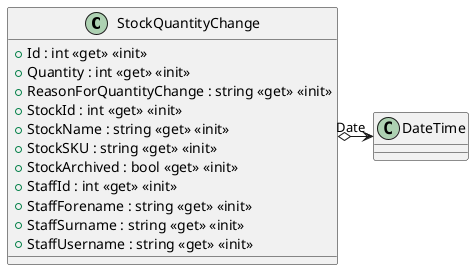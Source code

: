 @startuml
class StockQuantityChange {
    + Id : int <<get>> <<init>>
    + Quantity : int <<get>> <<init>>
    + ReasonForQuantityChange : string <<get>> <<init>>
    + StockId : int <<get>> <<init>>
    + StockName : string <<get>> <<init>>
    + StockSKU : string <<get>> <<init>>
    + StockArchived : bool <<get>> <<init>>
    + StaffId : int <<get>> <<init>>
    + StaffForename : string <<get>> <<init>>
    + StaffSurname : string <<get>> <<init>>
    + StaffUsername : string <<get>> <<init>>
}
StockQuantityChange o-> "Date" DateTime
@enduml
